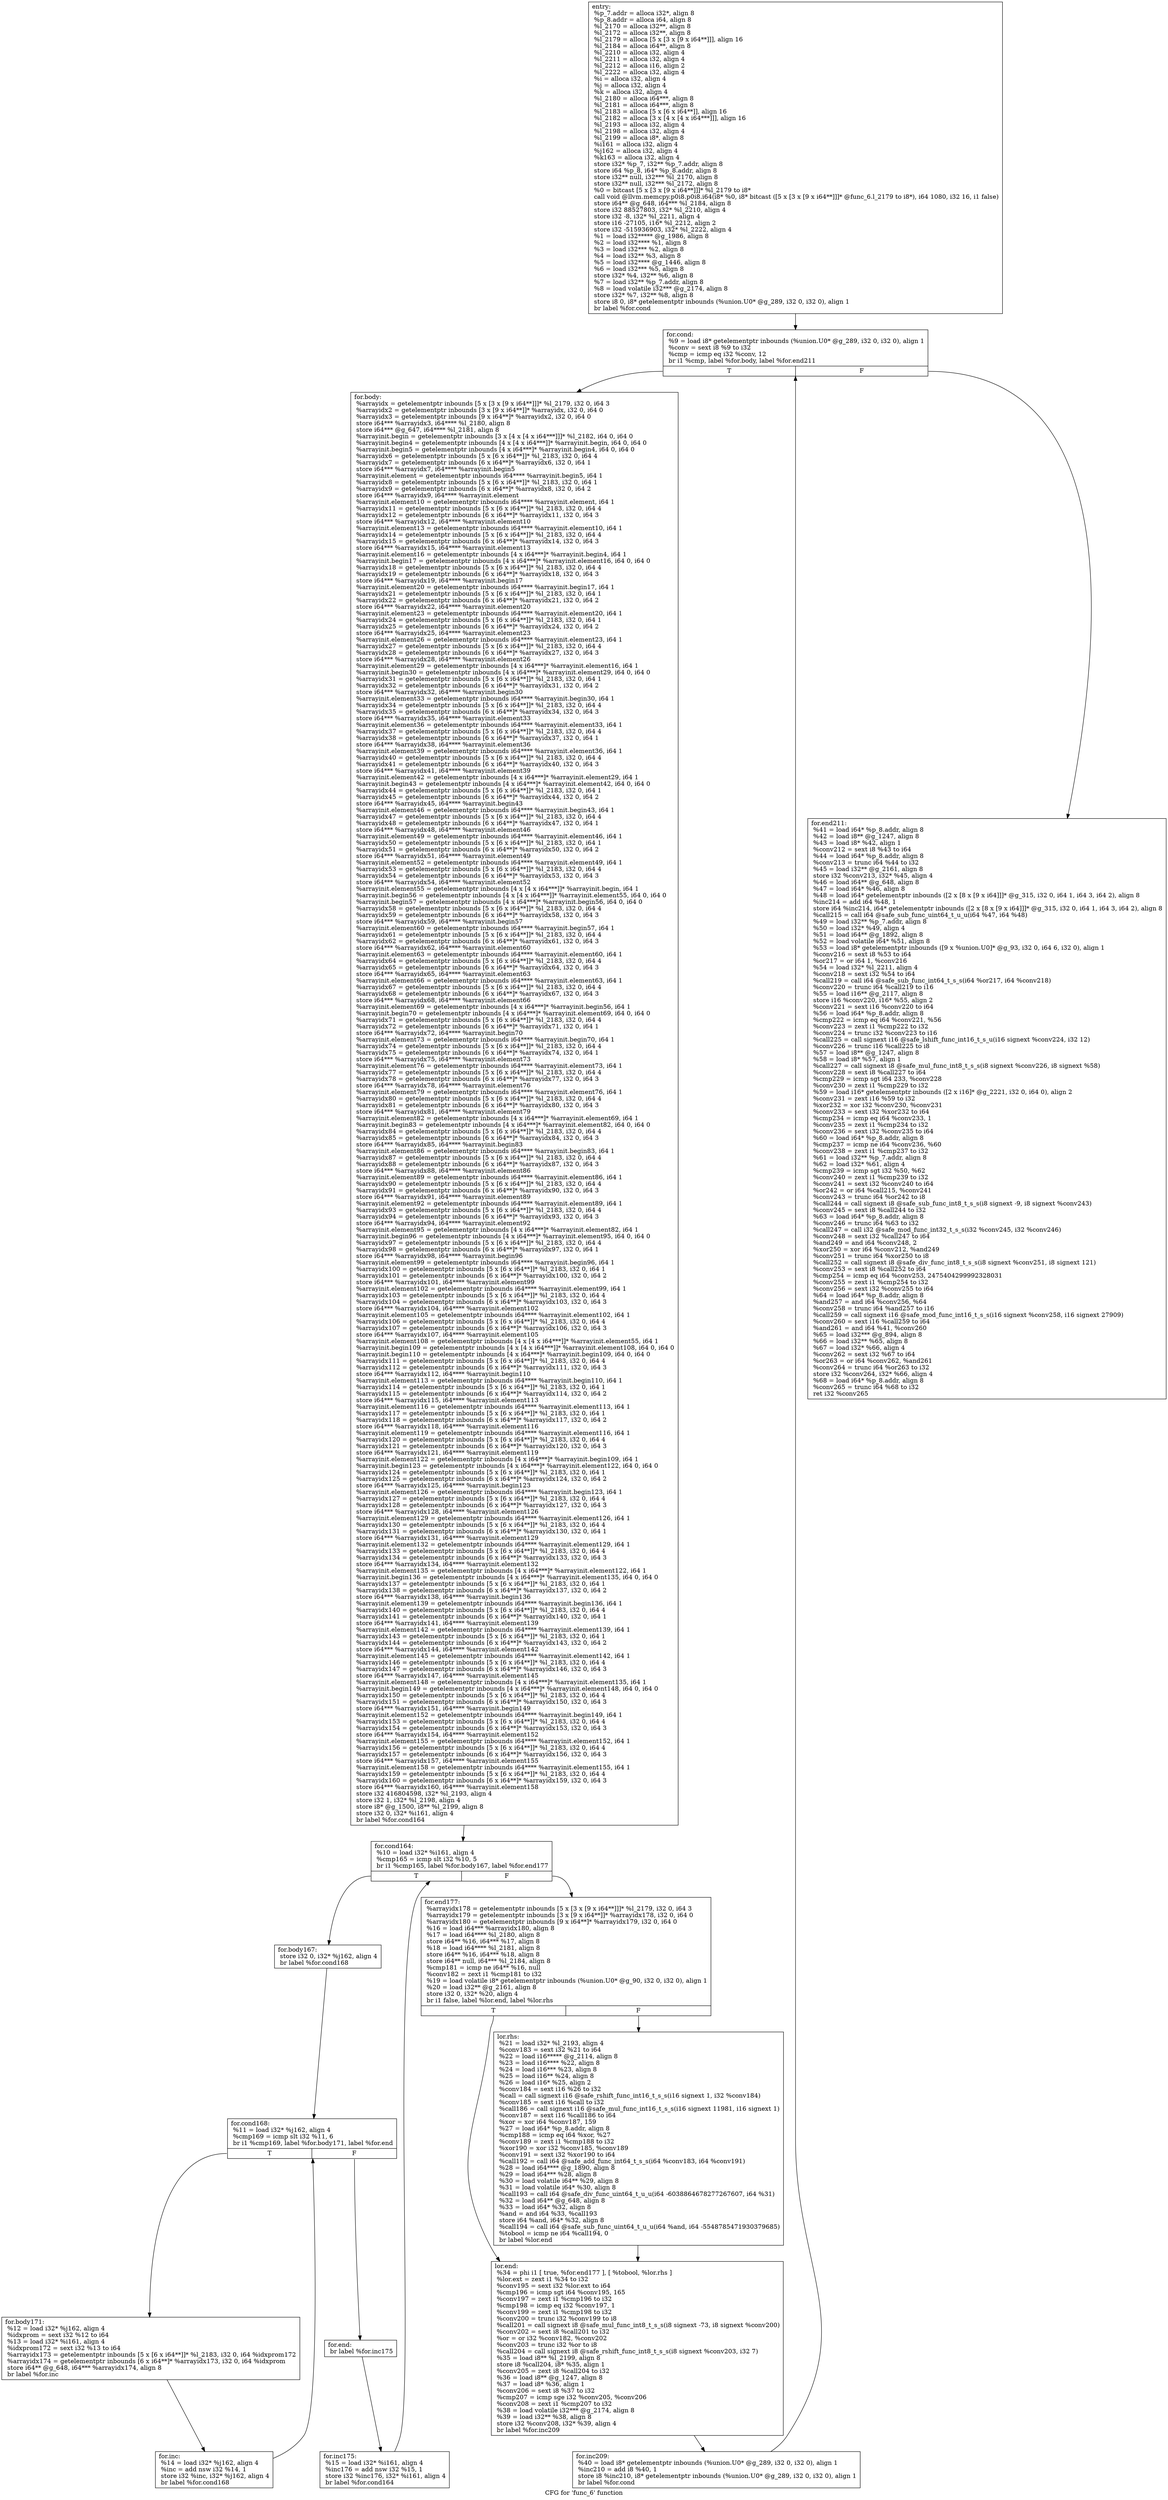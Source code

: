 digraph "CFG for 'func_6' function" {
	label="CFG for 'func_6' function";

	Node0x3089870 [shape=record,label="{entry:\l  %p_7.addr = alloca i32*, align 8\l  %p_8.addr = alloca i64, align 8\l  %l_2170 = alloca i32**, align 8\l  %l_2172 = alloca i32**, align 8\l  %l_2179 = alloca [5 x [3 x [9 x i64**]]], align 16\l  %l_2184 = alloca i64**, align 8\l  %l_2210 = alloca i32, align 4\l  %l_2211 = alloca i32, align 4\l  %l_2212 = alloca i16, align 2\l  %l_2222 = alloca i32, align 4\l  %i = alloca i32, align 4\l  %j = alloca i32, align 4\l  %k = alloca i32, align 4\l  %l_2180 = alloca i64***, align 8\l  %l_2181 = alloca i64***, align 8\l  %l_2183 = alloca [5 x [6 x i64**]], align 16\l  %l_2182 = alloca [3 x [4 x [4 x i64***]]], align 16\l  %l_2193 = alloca i32, align 4\l  %l_2198 = alloca i32, align 4\l  %l_2199 = alloca i8*, align 8\l  %i161 = alloca i32, align 4\l  %j162 = alloca i32, align 4\l  %k163 = alloca i32, align 4\l  store i32* %p_7, i32** %p_7.addr, align 8\l  store i64 %p_8, i64* %p_8.addr, align 8\l  store i32** null, i32*** %l_2170, align 8\l  store i32** null, i32*** %l_2172, align 8\l  %0 = bitcast [5 x [3 x [9 x i64**]]]* %l_2179 to i8*\l  call void @llvm.memcpy.p0i8.p0i8.i64(i8* %0, i8* bitcast ([5 x [3 x [9 x i64**]]]* @func_6.l_2179 to i8*), i64 1080, i32 16, i1 false)\l  store i64** @g_648, i64*** %l_2184, align 8\l  store i32 88527803, i32* %l_2210, align 4\l  store i32 -8, i32* %l_2211, align 4\l  store i16 -27105, i16* %l_2212, align 2\l  store i32 -515936903, i32* %l_2222, align 4\l  %1 = load i32***** @g_1986, align 8\l  %2 = load i32**** %1, align 8\l  %3 = load i32*** %2, align 8\l  %4 = load i32** %3, align 8\l  %5 = load i32**** @g_1446, align 8\l  %6 = load i32*** %5, align 8\l  store i32* %4, i32** %6, align 8\l  %7 = load i32** %p_7.addr, align 8\l  %8 = load volatile i32*** @g_2174, align 8\l  store i32* %7, i32** %8, align 8\l  store i8 0, i8* getelementptr inbounds (%union.U0* @g_289, i32 0, i32 0), align 1\l  br label %for.cond\l}"];
	Node0x3089870 -> Node0x30898d0;
	Node0x30898d0 [shape=record,label="{for.cond:                                         \l  %9 = load i8* getelementptr inbounds (%union.U0* @g_289, i32 0, i32 0), align 1\l  %conv = sext i8 %9 to i32\l  %cmp = icmp eq i32 %conv, 12\l  br i1 %cmp, label %for.body, label %for.end211\l|{<s0>T|<s1>F}}"];
	Node0x30898d0:s0 -> Node0x30aa530;
	Node0x30898d0:s1 -> Node0x30aa9b0;
	Node0x30aa530 [shape=record,label="{for.body:                                         \l  %arrayidx = getelementptr inbounds [5 x [3 x [9 x i64**]]]* %l_2179, i32 0, i64 3\l  %arrayidx2 = getelementptr inbounds [3 x [9 x i64**]]* %arrayidx, i32 0, i64 0\l  %arrayidx3 = getelementptr inbounds [9 x i64**]* %arrayidx2, i32 0, i64 0\l  store i64*** %arrayidx3, i64**** %l_2180, align 8\l  store i64*** @g_647, i64**** %l_2181, align 8\l  %arrayinit.begin = getelementptr inbounds [3 x [4 x [4 x i64***]]]* %l_2182, i64 0, i64 0\l  %arrayinit.begin4 = getelementptr inbounds [4 x [4 x i64***]]* %arrayinit.begin, i64 0, i64 0\l  %arrayinit.begin5 = getelementptr inbounds [4 x i64***]* %arrayinit.begin4, i64 0, i64 0\l  %arrayidx6 = getelementptr inbounds [5 x [6 x i64**]]* %l_2183, i32 0, i64 4\l  %arrayidx7 = getelementptr inbounds [6 x i64**]* %arrayidx6, i32 0, i64 1\l  store i64*** %arrayidx7, i64**** %arrayinit.begin5\l  %arrayinit.element = getelementptr inbounds i64**** %arrayinit.begin5, i64 1\l  %arrayidx8 = getelementptr inbounds [5 x [6 x i64**]]* %l_2183, i32 0, i64 1\l  %arrayidx9 = getelementptr inbounds [6 x i64**]* %arrayidx8, i32 0, i64 2\l  store i64*** %arrayidx9, i64**** %arrayinit.element\l  %arrayinit.element10 = getelementptr inbounds i64**** %arrayinit.element, i64 1\l  %arrayidx11 = getelementptr inbounds [5 x [6 x i64**]]* %l_2183, i32 0, i64 4\l  %arrayidx12 = getelementptr inbounds [6 x i64**]* %arrayidx11, i32 0, i64 3\l  store i64*** %arrayidx12, i64**** %arrayinit.element10\l  %arrayinit.element13 = getelementptr inbounds i64**** %arrayinit.element10, i64 1\l  %arrayidx14 = getelementptr inbounds [5 x [6 x i64**]]* %l_2183, i32 0, i64 4\l  %arrayidx15 = getelementptr inbounds [6 x i64**]* %arrayidx14, i32 0, i64 3\l  store i64*** %arrayidx15, i64**** %arrayinit.element13\l  %arrayinit.element16 = getelementptr inbounds [4 x i64***]* %arrayinit.begin4, i64 1\l  %arrayinit.begin17 = getelementptr inbounds [4 x i64***]* %arrayinit.element16, i64 0, i64 0\l  %arrayidx18 = getelementptr inbounds [5 x [6 x i64**]]* %l_2183, i32 0, i64 4\l  %arrayidx19 = getelementptr inbounds [6 x i64**]* %arrayidx18, i32 0, i64 3\l  store i64*** %arrayidx19, i64**** %arrayinit.begin17\l  %arrayinit.element20 = getelementptr inbounds i64**** %arrayinit.begin17, i64 1\l  %arrayidx21 = getelementptr inbounds [5 x [6 x i64**]]* %l_2183, i32 0, i64 1\l  %arrayidx22 = getelementptr inbounds [6 x i64**]* %arrayidx21, i32 0, i64 2\l  store i64*** %arrayidx22, i64**** %arrayinit.element20\l  %arrayinit.element23 = getelementptr inbounds i64**** %arrayinit.element20, i64 1\l  %arrayidx24 = getelementptr inbounds [5 x [6 x i64**]]* %l_2183, i32 0, i64 1\l  %arrayidx25 = getelementptr inbounds [6 x i64**]* %arrayidx24, i32 0, i64 2\l  store i64*** %arrayidx25, i64**** %arrayinit.element23\l  %arrayinit.element26 = getelementptr inbounds i64**** %arrayinit.element23, i64 1\l  %arrayidx27 = getelementptr inbounds [5 x [6 x i64**]]* %l_2183, i32 0, i64 4\l  %arrayidx28 = getelementptr inbounds [6 x i64**]* %arrayidx27, i32 0, i64 3\l  store i64*** %arrayidx28, i64**** %arrayinit.element26\l  %arrayinit.element29 = getelementptr inbounds [4 x i64***]* %arrayinit.element16, i64 1\l  %arrayinit.begin30 = getelementptr inbounds [4 x i64***]* %arrayinit.element29, i64 0, i64 0\l  %arrayidx31 = getelementptr inbounds [5 x [6 x i64**]]* %l_2183, i32 0, i64 1\l  %arrayidx32 = getelementptr inbounds [6 x i64**]* %arrayidx31, i32 0, i64 2\l  store i64*** %arrayidx32, i64**** %arrayinit.begin30\l  %arrayinit.element33 = getelementptr inbounds i64**** %arrayinit.begin30, i64 1\l  %arrayidx34 = getelementptr inbounds [5 x [6 x i64**]]* %l_2183, i32 0, i64 4\l  %arrayidx35 = getelementptr inbounds [6 x i64**]* %arrayidx34, i32 0, i64 3\l  store i64*** %arrayidx35, i64**** %arrayinit.element33\l  %arrayinit.element36 = getelementptr inbounds i64**** %arrayinit.element33, i64 1\l  %arrayidx37 = getelementptr inbounds [5 x [6 x i64**]]* %l_2183, i32 0, i64 4\l  %arrayidx38 = getelementptr inbounds [6 x i64**]* %arrayidx37, i32 0, i64 1\l  store i64*** %arrayidx38, i64**** %arrayinit.element36\l  %arrayinit.element39 = getelementptr inbounds i64**** %arrayinit.element36, i64 1\l  %arrayidx40 = getelementptr inbounds [5 x [6 x i64**]]* %l_2183, i32 0, i64 4\l  %arrayidx41 = getelementptr inbounds [6 x i64**]* %arrayidx40, i32 0, i64 3\l  store i64*** %arrayidx41, i64**** %arrayinit.element39\l  %arrayinit.element42 = getelementptr inbounds [4 x i64***]* %arrayinit.element29, i64 1\l  %arrayinit.begin43 = getelementptr inbounds [4 x i64***]* %arrayinit.element42, i64 0, i64 0\l  %arrayidx44 = getelementptr inbounds [5 x [6 x i64**]]* %l_2183, i32 0, i64 1\l  %arrayidx45 = getelementptr inbounds [6 x i64**]* %arrayidx44, i32 0, i64 2\l  store i64*** %arrayidx45, i64**** %arrayinit.begin43\l  %arrayinit.element46 = getelementptr inbounds i64**** %arrayinit.begin43, i64 1\l  %arrayidx47 = getelementptr inbounds [5 x [6 x i64**]]* %l_2183, i32 0, i64 4\l  %arrayidx48 = getelementptr inbounds [6 x i64**]* %arrayidx47, i32 0, i64 1\l  store i64*** %arrayidx48, i64**** %arrayinit.element46\l  %arrayinit.element49 = getelementptr inbounds i64**** %arrayinit.element46, i64 1\l  %arrayidx50 = getelementptr inbounds [5 x [6 x i64**]]* %l_2183, i32 0, i64 1\l  %arrayidx51 = getelementptr inbounds [6 x i64**]* %arrayidx50, i32 0, i64 2\l  store i64*** %arrayidx51, i64**** %arrayinit.element49\l  %arrayinit.element52 = getelementptr inbounds i64**** %arrayinit.element49, i64 1\l  %arrayidx53 = getelementptr inbounds [5 x [6 x i64**]]* %l_2183, i32 0, i64 4\l  %arrayidx54 = getelementptr inbounds [6 x i64**]* %arrayidx53, i32 0, i64 3\l  store i64*** %arrayidx54, i64**** %arrayinit.element52\l  %arrayinit.element55 = getelementptr inbounds [4 x [4 x i64***]]* %arrayinit.begin, i64 1\l  %arrayinit.begin56 = getelementptr inbounds [4 x [4 x i64***]]* %arrayinit.element55, i64 0, i64 0\l  %arrayinit.begin57 = getelementptr inbounds [4 x i64***]* %arrayinit.begin56, i64 0, i64 0\l  %arrayidx58 = getelementptr inbounds [5 x [6 x i64**]]* %l_2183, i32 0, i64 4\l  %arrayidx59 = getelementptr inbounds [6 x i64**]* %arrayidx58, i32 0, i64 3\l  store i64*** %arrayidx59, i64**** %arrayinit.begin57\l  %arrayinit.element60 = getelementptr inbounds i64**** %arrayinit.begin57, i64 1\l  %arrayidx61 = getelementptr inbounds [5 x [6 x i64**]]* %l_2183, i32 0, i64 4\l  %arrayidx62 = getelementptr inbounds [6 x i64**]* %arrayidx61, i32 0, i64 3\l  store i64*** %arrayidx62, i64**** %arrayinit.element60\l  %arrayinit.element63 = getelementptr inbounds i64**** %arrayinit.element60, i64 1\l  %arrayidx64 = getelementptr inbounds [5 x [6 x i64**]]* %l_2183, i32 0, i64 4\l  %arrayidx65 = getelementptr inbounds [6 x i64**]* %arrayidx64, i32 0, i64 3\l  store i64*** %arrayidx65, i64**** %arrayinit.element63\l  %arrayinit.element66 = getelementptr inbounds i64**** %arrayinit.element63, i64 1\l  %arrayidx67 = getelementptr inbounds [5 x [6 x i64**]]* %l_2183, i32 0, i64 4\l  %arrayidx68 = getelementptr inbounds [6 x i64**]* %arrayidx67, i32 0, i64 3\l  store i64*** %arrayidx68, i64**** %arrayinit.element66\l  %arrayinit.element69 = getelementptr inbounds [4 x i64***]* %arrayinit.begin56, i64 1\l  %arrayinit.begin70 = getelementptr inbounds [4 x i64***]* %arrayinit.element69, i64 0, i64 0\l  %arrayidx71 = getelementptr inbounds [5 x [6 x i64**]]* %l_2183, i32 0, i64 4\l  %arrayidx72 = getelementptr inbounds [6 x i64**]* %arrayidx71, i32 0, i64 1\l  store i64*** %arrayidx72, i64**** %arrayinit.begin70\l  %arrayinit.element73 = getelementptr inbounds i64**** %arrayinit.begin70, i64 1\l  %arrayidx74 = getelementptr inbounds [5 x [6 x i64**]]* %l_2183, i32 0, i64 4\l  %arrayidx75 = getelementptr inbounds [6 x i64**]* %arrayidx74, i32 0, i64 1\l  store i64*** %arrayidx75, i64**** %arrayinit.element73\l  %arrayinit.element76 = getelementptr inbounds i64**** %arrayinit.element73, i64 1\l  %arrayidx77 = getelementptr inbounds [5 x [6 x i64**]]* %l_2183, i32 0, i64 4\l  %arrayidx78 = getelementptr inbounds [6 x i64**]* %arrayidx77, i32 0, i64 3\l  store i64*** %arrayidx78, i64**** %arrayinit.element76\l  %arrayinit.element79 = getelementptr inbounds i64**** %arrayinit.element76, i64 1\l  %arrayidx80 = getelementptr inbounds [5 x [6 x i64**]]* %l_2183, i32 0, i64 4\l  %arrayidx81 = getelementptr inbounds [6 x i64**]* %arrayidx80, i32 0, i64 3\l  store i64*** %arrayidx81, i64**** %arrayinit.element79\l  %arrayinit.element82 = getelementptr inbounds [4 x i64***]* %arrayinit.element69, i64 1\l  %arrayinit.begin83 = getelementptr inbounds [4 x i64***]* %arrayinit.element82, i64 0, i64 0\l  %arrayidx84 = getelementptr inbounds [5 x [6 x i64**]]* %l_2183, i32 0, i64 4\l  %arrayidx85 = getelementptr inbounds [6 x i64**]* %arrayidx84, i32 0, i64 3\l  store i64*** %arrayidx85, i64**** %arrayinit.begin83\l  %arrayinit.element86 = getelementptr inbounds i64**** %arrayinit.begin83, i64 1\l  %arrayidx87 = getelementptr inbounds [5 x [6 x i64**]]* %l_2183, i32 0, i64 4\l  %arrayidx88 = getelementptr inbounds [6 x i64**]* %arrayidx87, i32 0, i64 3\l  store i64*** %arrayidx88, i64**** %arrayinit.element86\l  %arrayinit.element89 = getelementptr inbounds i64**** %arrayinit.element86, i64 1\l  %arrayidx90 = getelementptr inbounds [5 x [6 x i64**]]* %l_2183, i32 0, i64 4\l  %arrayidx91 = getelementptr inbounds [6 x i64**]* %arrayidx90, i32 0, i64 3\l  store i64*** %arrayidx91, i64**** %arrayinit.element89\l  %arrayinit.element92 = getelementptr inbounds i64**** %arrayinit.element89, i64 1\l  %arrayidx93 = getelementptr inbounds [5 x [6 x i64**]]* %l_2183, i32 0, i64 4\l  %arrayidx94 = getelementptr inbounds [6 x i64**]* %arrayidx93, i32 0, i64 3\l  store i64*** %arrayidx94, i64**** %arrayinit.element92\l  %arrayinit.element95 = getelementptr inbounds [4 x i64***]* %arrayinit.element82, i64 1\l  %arrayinit.begin96 = getelementptr inbounds [4 x i64***]* %arrayinit.element95, i64 0, i64 0\l  %arrayidx97 = getelementptr inbounds [5 x [6 x i64**]]* %l_2183, i32 0, i64 4\l  %arrayidx98 = getelementptr inbounds [6 x i64**]* %arrayidx97, i32 0, i64 1\l  store i64*** %arrayidx98, i64**** %arrayinit.begin96\l  %arrayinit.element99 = getelementptr inbounds i64**** %arrayinit.begin96, i64 1\l  %arrayidx100 = getelementptr inbounds [5 x [6 x i64**]]* %l_2183, i32 0, i64 1\l  %arrayidx101 = getelementptr inbounds [6 x i64**]* %arrayidx100, i32 0, i64 2\l  store i64*** %arrayidx101, i64**** %arrayinit.element99\l  %arrayinit.element102 = getelementptr inbounds i64**** %arrayinit.element99, i64 1\l  %arrayidx103 = getelementptr inbounds [5 x [6 x i64**]]* %l_2183, i32 0, i64 4\l  %arrayidx104 = getelementptr inbounds [6 x i64**]* %arrayidx103, i32 0, i64 3\l  store i64*** %arrayidx104, i64**** %arrayinit.element102\l  %arrayinit.element105 = getelementptr inbounds i64**** %arrayinit.element102, i64 1\l  %arrayidx106 = getelementptr inbounds [5 x [6 x i64**]]* %l_2183, i32 0, i64 4\l  %arrayidx107 = getelementptr inbounds [6 x i64**]* %arrayidx106, i32 0, i64 3\l  store i64*** %arrayidx107, i64**** %arrayinit.element105\l  %arrayinit.element108 = getelementptr inbounds [4 x [4 x i64***]]* %arrayinit.element55, i64 1\l  %arrayinit.begin109 = getelementptr inbounds [4 x [4 x i64***]]* %arrayinit.element108, i64 0, i64 0\l  %arrayinit.begin110 = getelementptr inbounds [4 x i64***]* %arrayinit.begin109, i64 0, i64 0\l  %arrayidx111 = getelementptr inbounds [5 x [6 x i64**]]* %l_2183, i32 0, i64 4\l  %arrayidx112 = getelementptr inbounds [6 x i64**]* %arrayidx111, i32 0, i64 3\l  store i64*** %arrayidx112, i64**** %arrayinit.begin110\l  %arrayinit.element113 = getelementptr inbounds i64**** %arrayinit.begin110, i64 1\l  %arrayidx114 = getelementptr inbounds [5 x [6 x i64**]]* %l_2183, i32 0, i64 1\l  %arrayidx115 = getelementptr inbounds [6 x i64**]* %arrayidx114, i32 0, i64 2\l  store i64*** %arrayidx115, i64**** %arrayinit.element113\l  %arrayinit.element116 = getelementptr inbounds i64**** %arrayinit.element113, i64 1\l  %arrayidx117 = getelementptr inbounds [5 x [6 x i64**]]* %l_2183, i32 0, i64 1\l  %arrayidx118 = getelementptr inbounds [6 x i64**]* %arrayidx117, i32 0, i64 2\l  store i64*** %arrayidx118, i64**** %arrayinit.element116\l  %arrayinit.element119 = getelementptr inbounds i64**** %arrayinit.element116, i64 1\l  %arrayidx120 = getelementptr inbounds [5 x [6 x i64**]]* %l_2183, i32 0, i64 4\l  %arrayidx121 = getelementptr inbounds [6 x i64**]* %arrayidx120, i32 0, i64 3\l  store i64*** %arrayidx121, i64**** %arrayinit.element119\l  %arrayinit.element122 = getelementptr inbounds [4 x i64***]* %arrayinit.begin109, i64 1\l  %arrayinit.begin123 = getelementptr inbounds [4 x i64***]* %arrayinit.element122, i64 0, i64 0\l  %arrayidx124 = getelementptr inbounds [5 x [6 x i64**]]* %l_2183, i32 0, i64 1\l  %arrayidx125 = getelementptr inbounds [6 x i64**]* %arrayidx124, i32 0, i64 2\l  store i64*** %arrayidx125, i64**** %arrayinit.begin123\l  %arrayinit.element126 = getelementptr inbounds i64**** %arrayinit.begin123, i64 1\l  %arrayidx127 = getelementptr inbounds [5 x [6 x i64**]]* %l_2183, i32 0, i64 4\l  %arrayidx128 = getelementptr inbounds [6 x i64**]* %arrayidx127, i32 0, i64 3\l  store i64*** %arrayidx128, i64**** %arrayinit.element126\l  %arrayinit.element129 = getelementptr inbounds i64**** %arrayinit.element126, i64 1\l  %arrayidx130 = getelementptr inbounds [5 x [6 x i64**]]* %l_2183, i32 0, i64 4\l  %arrayidx131 = getelementptr inbounds [6 x i64**]* %arrayidx130, i32 0, i64 1\l  store i64*** %arrayidx131, i64**** %arrayinit.element129\l  %arrayinit.element132 = getelementptr inbounds i64**** %arrayinit.element129, i64 1\l  %arrayidx133 = getelementptr inbounds [5 x [6 x i64**]]* %l_2183, i32 0, i64 4\l  %arrayidx134 = getelementptr inbounds [6 x i64**]* %arrayidx133, i32 0, i64 3\l  store i64*** %arrayidx134, i64**** %arrayinit.element132\l  %arrayinit.element135 = getelementptr inbounds [4 x i64***]* %arrayinit.element122, i64 1\l  %arrayinit.begin136 = getelementptr inbounds [4 x i64***]* %arrayinit.element135, i64 0, i64 0\l  %arrayidx137 = getelementptr inbounds [5 x [6 x i64**]]* %l_2183, i32 0, i64 1\l  %arrayidx138 = getelementptr inbounds [6 x i64**]* %arrayidx137, i32 0, i64 2\l  store i64*** %arrayidx138, i64**** %arrayinit.begin136\l  %arrayinit.element139 = getelementptr inbounds i64**** %arrayinit.begin136, i64 1\l  %arrayidx140 = getelementptr inbounds [5 x [6 x i64**]]* %l_2183, i32 0, i64 4\l  %arrayidx141 = getelementptr inbounds [6 x i64**]* %arrayidx140, i32 0, i64 1\l  store i64*** %arrayidx141, i64**** %arrayinit.element139\l  %arrayinit.element142 = getelementptr inbounds i64**** %arrayinit.element139, i64 1\l  %arrayidx143 = getelementptr inbounds [5 x [6 x i64**]]* %l_2183, i32 0, i64 1\l  %arrayidx144 = getelementptr inbounds [6 x i64**]* %arrayidx143, i32 0, i64 2\l  store i64*** %arrayidx144, i64**** %arrayinit.element142\l  %arrayinit.element145 = getelementptr inbounds i64**** %arrayinit.element142, i64 1\l  %arrayidx146 = getelementptr inbounds [5 x [6 x i64**]]* %l_2183, i32 0, i64 4\l  %arrayidx147 = getelementptr inbounds [6 x i64**]* %arrayidx146, i32 0, i64 3\l  store i64*** %arrayidx147, i64**** %arrayinit.element145\l  %arrayinit.element148 = getelementptr inbounds [4 x i64***]* %arrayinit.element135, i64 1\l  %arrayinit.begin149 = getelementptr inbounds [4 x i64***]* %arrayinit.element148, i64 0, i64 0\l  %arrayidx150 = getelementptr inbounds [5 x [6 x i64**]]* %l_2183, i32 0, i64 4\l  %arrayidx151 = getelementptr inbounds [6 x i64**]* %arrayidx150, i32 0, i64 3\l  store i64*** %arrayidx151, i64**** %arrayinit.begin149\l  %arrayinit.element152 = getelementptr inbounds i64**** %arrayinit.begin149, i64 1\l  %arrayidx153 = getelementptr inbounds [5 x [6 x i64**]]* %l_2183, i32 0, i64 4\l  %arrayidx154 = getelementptr inbounds [6 x i64**]* %arrayidx153, i32 0, i64 3\l  store i64*** %arrayidx154, i64**** %arrayinit.element152\l  %arrayinit.element155 = getelementptr inbounds i64**** %arrayinit.element152, i64 1\l  %arrayidx156 = getelementptr inbounds [5 x [6 x i64**]]* %l_2183, i32 0, i64 4\l  %arrayidx157 = getelementptr inbounds [6 x i64**]* %arrayidx156, i32 0, i64 3\l  store i64*** %arrayidx157, i64**** %arrayinit.element155\l  %arrayinit.element158 = getelementptr inbounds i64**** %arrayinit.element155, i64 1\l  %arrayidx159 = getelementptr inbounds [5 x [6 x i64**]]* %l_2183, i32 0, i64 4\l  %arrayidx160 = getelementptr inbounds [6 x i64**]* %arrayidx159, i32 0, i64 3\l  store i64*** %arrayidx160, i64**** %arrayinit.element158\l  store i32 416804598, i32* %l_2193, align 4\l  store i32 1, i32* %l_2198, align 4\l  store i8* @g_1500, i8** %l_2199, align 8\l  store i32 0, i32* %i161, align 4\l  br label %for.cond164\l}"];
	Node0x30aa530 -> Node0x30aa590;
	Node0x30aa590 [shape=record,label="{for.cond164:                                      \l  %10 = load i32* %i161, align 4\l  %cmp165 = icmp slt i32 %10, 5\l  br i1 %cmp165, label %for.body167, label %for.end177\l|{<s0>T|<s1>F}}"];
	Node0x30aa590:s0 -> Node0x30aa5f0;
	Node0x30aa590:s1 -> Node0x30aa830;
	Node0x30aa5f0 [shape=record,label="{for.body167:                                      \l  store i32 0, i32* %j162, align 4\l  br label %for.cond168\l}"];
	Node0x30aa5f0 -> Node0x30aa650;
	Node0x30aa650 [shape=record,label="{for.cond168:                                      \l  %11 = load i32* %j162, align 4\l  %cmp169 = icmp slt i32 %11, 6\l  br i1 %cmp169, label %for.body171, label %for.end\l|{<s0>T|<s1>F}}"];
	Node0x30aa650:s0 -> Node0x30aa6b0;
	Node0x30aa650:s1 -> Node0x30aa770;
	Node0x30aa6b0 [shape=record,label="{for.body171:                                      \l  %12 = load i32* %j162, align 4\l  %idxprom = sext i32 %12 to i64\l  %13 = load i32* %i161, align 4\l  %idxprom172 = sext i32 %13 to i64\l  %arrayidx173 = getelementptr inbounds [5 x [6 x i64**]]* %l_2183, i32 0, i64 %idxprom172\l  %arrayidx174 = getelementptr inbounds [6 x i64**]* %arrayidx173, i32 0, i64 %idxprom\l  store i64** @g_648, i64*** %arrayidx174, align 8\l  br label %for.inc\l}"];
	Node0x30aa6b0 -> Node0x30aa710;
	Node0x30aa710 [shape=record,label="{for.inc:                                          \l  %14 = load i32* %j162, align 4\l  %inc = add nsw i32 %14, 1\l  store i32 %inc, i32* %j162, align 4\l  br label %for.cond168\l}"];
	Node0x30aa710 -> Node0x30aa650;
	Node0x30aa770 [shape=record,label="{for.end:                                          \l  br label %for.inc175\l}"];
	Node0x30aa770 -> Node0x30aa7d0;
	Node0x30aa7d0 [shape=record,label="{for.inc175:                                       \l  %15 = load i32* %i161, align 4\l  %inc176 = add nsw i32 %15, 1\l  store i32 %inc176, i32* %i161, align 4\l  br label %for.cond164\l}"];
	Node0x30aa7d0 -> Node0x30aa590;
	Node0x30aa830 [shape=record,label="{for.end177:                                       \l  %arrayidx178 = getelementptr inbounds [5 x [3 x [9 x i64**]]]* %l_2179, i32 0, i64 3\l  %arrayidx179 = getelementptr inbounds [3 x [9 x i64**]]* %arrayidx178, i32 0, i64 0\l  %arrayidx180 = getelementptr inbounds [9 x i64**]* %arrayidx179, i32 0, i64 0\l  %16 = load i64*** %arrayidx180, align 8\l  %17 = load i64**** %l_2180, align 8\l  store i64** %16, i64*** %17, align 8\l  %18 = load i64**** %l_2181, align 8\l  store i64** %16, i64*** %18, align 8\l  store i64** null, i64*** %l_2184, align 8\l  %cmp181 = icmp ne i64** %16, null\l  %conv182 = zext i1 %cmp181 to i32\l  %19 = load volatile i8* getelementptr inbounds (%union.U0* @g_90, i32 0, i32 0), align 1\l  %20 = load i32** @g_2161, align 8\l  store i32 0, i32* %20, align 4\l  br i1 false, label %lor.end, label %lor.rhs\l|{<s0>T|<s1>F}}"];
	Node0x30aa830:s0 -> Node0x30aa8f0;
	Node0x30aa830:s1 -> Node0x30aa890;
	Node0x30aa890 [shape=record,label="{lor.rhs:                                          \l  %21 = load i32* %l_2193, align 4\l  %conv183 = sext i32 %21 to i64\l  %22 = load i16***** @g_2114, align 8\l  %23 = load i16**** %22, align 8\l  %24 = load i16*** %23, align 8\l  %25 = load i16** %24, align 8\l  %26 = load i16* %25, align 2\l  %conv184 = sext i16 %26 to i32\l  %call = call signext i16 @safe_rshift_func_int16_t_s_s(i16 signext 1, i32 %conv184)\l  %conv185 = sext i16 %call to i32\l  %call186 = call signext i16 @safe_mul_func_int16_t_s_s(i16 signext 11981, i16 signext 1)\l  %conv187 = sext i16 %call186 to i64\l  %xor = xor i64 %conv187, 159\l  %27 = load i64* %p_8.addr, align 8\l  %cmp188 = icmp eq i64 %xor, %27\l  %conv189 = zext i1 %cmp188 to i32\l  %xor190 = xor i32 %conv185, %conv189\l  %conv191 = sext i32 %xor190 to i64\l  %call192 = call i64 @safe_add_func_int64_t_s_s(i64 %conv183, i64 %conv191)\l  %28 = load i64**** @g_1890, align 8\l  %29 = load i64*** %28, align 8\l  %30 = load volatile i64** %29, align 8\l  %31 = load volatile i64* %30, align 8\l  %call193 = call i64 @safe_div_func_uint64_t_u_u(i64 -6038864678277267607, i64 %31)\l  %32 = load i64** @g_648, align 8\l  %33 = load i64* %32, align 8\l  %and = and i64 %33, %call193\l  store i64 %and, i64* %32, align 8\l  %call194 = call i64 @safe_sub_func_uint64_t_u_u(i64 %and, i64 -5548785471930379685)\l  %tobool = icmp ne i64 %call194, 0\l  br label %lor.end\l}"];
	Node0x30aa890 -> Node0x30aa8f0;
	Node0x30aa8f0 [shape=record,label="{lor.end:                                          \l  %34 = phi i1 [ true, %for.end177 ], [ %tobool, %lor.rhs ]\l  %lor.ext = zext i1 %34 to i32\l  %conv195 = sext i32 %lor.ext to i64\l  %cmp196 = icmp sgt i64 %conv195, 165\l  %conv197 = zext i1 %cmp196 to i32\l  %cmp198 = icmp eq i32 %conv197, 1\l  %conv199 = zext i1 %cmp198 to i32\l  %conv200 = trunc i32 %conv199 to i8\l  %call201 = call signext i8 @safe_mul_func_int8_t_s_s(i8 signext -73, i8 signext %conv200)\l  %conv202 = sext i8 %call201 to i32\l  %or = or i32 %conv182, %conv202\l  %conv203 = trunc i32 %or to i8\l  %call204 = call signext i8 @safe_rshift_func_int8_t_s_s(i8 signext %conv203, i32 7)\l  %35 = load i8** %l_2199, align 8\l  store i8 %call204, i8* %35, align 1\l  %conv205 = zext i8 %call204 to i32\l  %36 = load i8** @g_1247, align 8\l  %37 = load i8* %36, align 1\l  %conv206 = sext i8 %37 to i32\l  %cmp207 = icmp sge i32 %conv205, %conv206\l  %conv208 = zext i1 %cmp207 to i32\l  %38 = load volatile i32*** @g_2174, align 8\l  %39 = load i32** %38, align 8\l  store i32 %conv208, i32* %39, align 4\l  br label %for.inc209\l}"];
	Node0x30aa8f0 -> Node0x30aa950;
	Node0x30aa950 [shape=record,label="{for.inc209:                                       \l  %40 = load i8* getelementptr inbounds (%union.U0* @g_289, i32 0, i32 0), align 1\l  %inc210 = add i8 %40, 1\l  store i8 %inc210, i8* getelementptr inbounds (%union.U0* @g_289, i32 0, i32 0), align 1\l  br label %for.cond\l}"];
	Node0x30aa950 -> Node0x30898d0;
	Node0x30aa9b0 [shape=record,label="{for.end211:                                       \l  %41 = load i64* %p_8.addr, align 8\l  %42 = load i8** @g_1247, align 8\l  %43 = load i8* %42, align 1\l  %conv212 = sext i8 %43 to i64\l  %44 = load i64* %p_8.addr, align 8\l  %conv213 = trunc i64 %44 to i32\l  %45 = load i32** @g_2161, align 8\l  store i32 %conv213, i32* %45, align 4\l  %46 = load i64** @g_648, align 8\l  %47 = load i64* %46, align 8\l  %48 = load i64* getelementptr inbounds ([2 x [8 x [9 x i64]]]* @g_315, i32 0, i64 1, i64 3, i64 2), align 8\l  %inc214 = add i64 %48, 1\l  store i64 %inc214, i64* getelementptr inbounds ([2 x [8 x [9 x i64]]]* @g_315, i32 0, i64 1, i64 3, i64 2), align 8\l  %call215 = call i64 @safe_sub_func_uint64_t_u_u(i64 %47, i64 %48)\l  %49 = load i32** %p_7.addr, align 8\l  %50 = load i32* %49, align 4\l  %51 = load i64** @g_1892, align 8\l  %52 = load volatile i64* %51, align 8\l  %53 = load i8* getelementptr inbounds ([9 x %union.U0]* @g_93, i32 0, i64 6, i32 0), align 1\l  %conv216 = sext i8 %53 to i64\l  %or217 = or i64 1, %conv216\l  %54 = load i32* %l_2211, align 4\l  %conv218 = sext i32 %54 to i64\l  %call219 = call i64 @safe_sub_func_int64_t_s_s(i64 %or217, i64 %conv218)\l  %conv220 = trunc i64 %call219 to i16\l  %55 = load i16** @g_2117, align 8\l  store i16 %conv220, i16* %55, align 2\l  %conv221 = sext i16 %conv220 to i64\l  %56 = load i64* %p_8.addr, align 8\l  %cmp222 = icmp eq i64 %conv221, %56\l  %conv223 = zext i1 %cmp222 to i32\l  %conv224 = trunc i32 %conv223 to i16\l  %call225 = call signext i16 @safe_lshift_func_int16_t_s_u(i16 signext %conv224, i32 12)\l  %conv226 = trunc i16 %call225 to i8\l  %57 = load i8** @g_1247, align 8\l  %58 = load i8* %57, align 1\l  %call227 = call signext i8 @safe_mul_func_int8_t_s_s(i8 signext %conv226, i8 signext %58)\l  %conv228 = sext i8 %call227 to i64\l  %cmp229 = icmp sgt i64 233, %conv228\l  %conv230 = zext i1 %cmp229 to i32\l  %59 = load i16* getelementptr inbounds ([2 x i16]* @g_2221, i32 0, i64 0), align 2\l  %conv231 = zext i16 %59 to i32\l  %xor232 = xor i32 %conv230, %conv231\l  %conv233 = sext i32 %xor232 to i64\l  %cmp234 = icmp eq i64 %conv233, 1\l  %conv235 = zext i1 %cmp234 to i32\l  %conv236 = sext i32 %conv235 to i64\l  %60 = load i64* %p_8.addr, align 8\l  %cmp237 = icmp ne i64 %conv236, %60\l  %conv238 = zext i1 %cmp237 to i32\l  %61 = load i32** %p_7.addr, align 8\l  %62 = load i32* %61, align 4\l  %cmp239 = icmp sgt i32 %50, %62\l  %conv240 = zext i1 %cmp239 to i32\l  %conv241 = sext i32 %conv240 to i64\l  %or242 = or i64 %call215, %conv241\l  %conv243 = trunc i64 %or242 to i8\l  %call244 = call signext i8 @safe_sub_func_int8_t_s_s(i8 signext -9, i8 signext %conv243)\l  %conv245 = sext i8 %call244 to i32\l  %63 = load i64* %p_8.addr, align 8\l  %conv246 = trunc i64 %63 to i32\l  %call247 = call i32 @safe_mod_func_int32_t_s_s(i32 %conv245, i32 %conv246)\l  %conv248 = sext i32 %call247 to i64\l  %and249 = and i64 %conv248, 2\l  %xor250 = xor i64 %conv212, %and249\l  %conv251 = trunc i64 %xor250 to i8\l  %call252 = call signext i8 @safe_div_func_int8_t_s_s(i8 signext %conv251, i8 signext 121)\l  %conv253 = sext i8 %call252 to i64\l  %cmp254 = icmp eq i64 %conv253, 2475404299992328031\l  %conv255 = zext i1 %cmp254 to i32\l  %conv256 = sext i32 %conv255 to i64\l  %64 = load i64* %p_8.addr, align 8\l  %and257 = and i64 %conv256, %64\l  %conv258 = trunc i64 %and257 to i16\l  %call259 = call signext i16 @safe_mod_func_int16_t_s_s(i16 signext %conv258, i16 signext 27909)\l  %conv260 = sext i16 %call259 to i64\l  %and261 = and i64 %41, %conv260\l  %65 = load i32*** @g_894, align 8\l  %66 = load i32** %65, align 8\l  %67 = load i32* %66, align 4\l  %conv262 = sext i32 %67 to i64\l  %or263 = or i64 %conv262, %and261\l  %conv264 = trunc i64 %or263 to i32\l  store i32 %conv264, i32* %66, align 4\l  %68 = load i64* %p_8.addr, align 8\l  %conv265 = trunc i64 %68 to i32\l  ret i32 %conv265\l}"];
}

